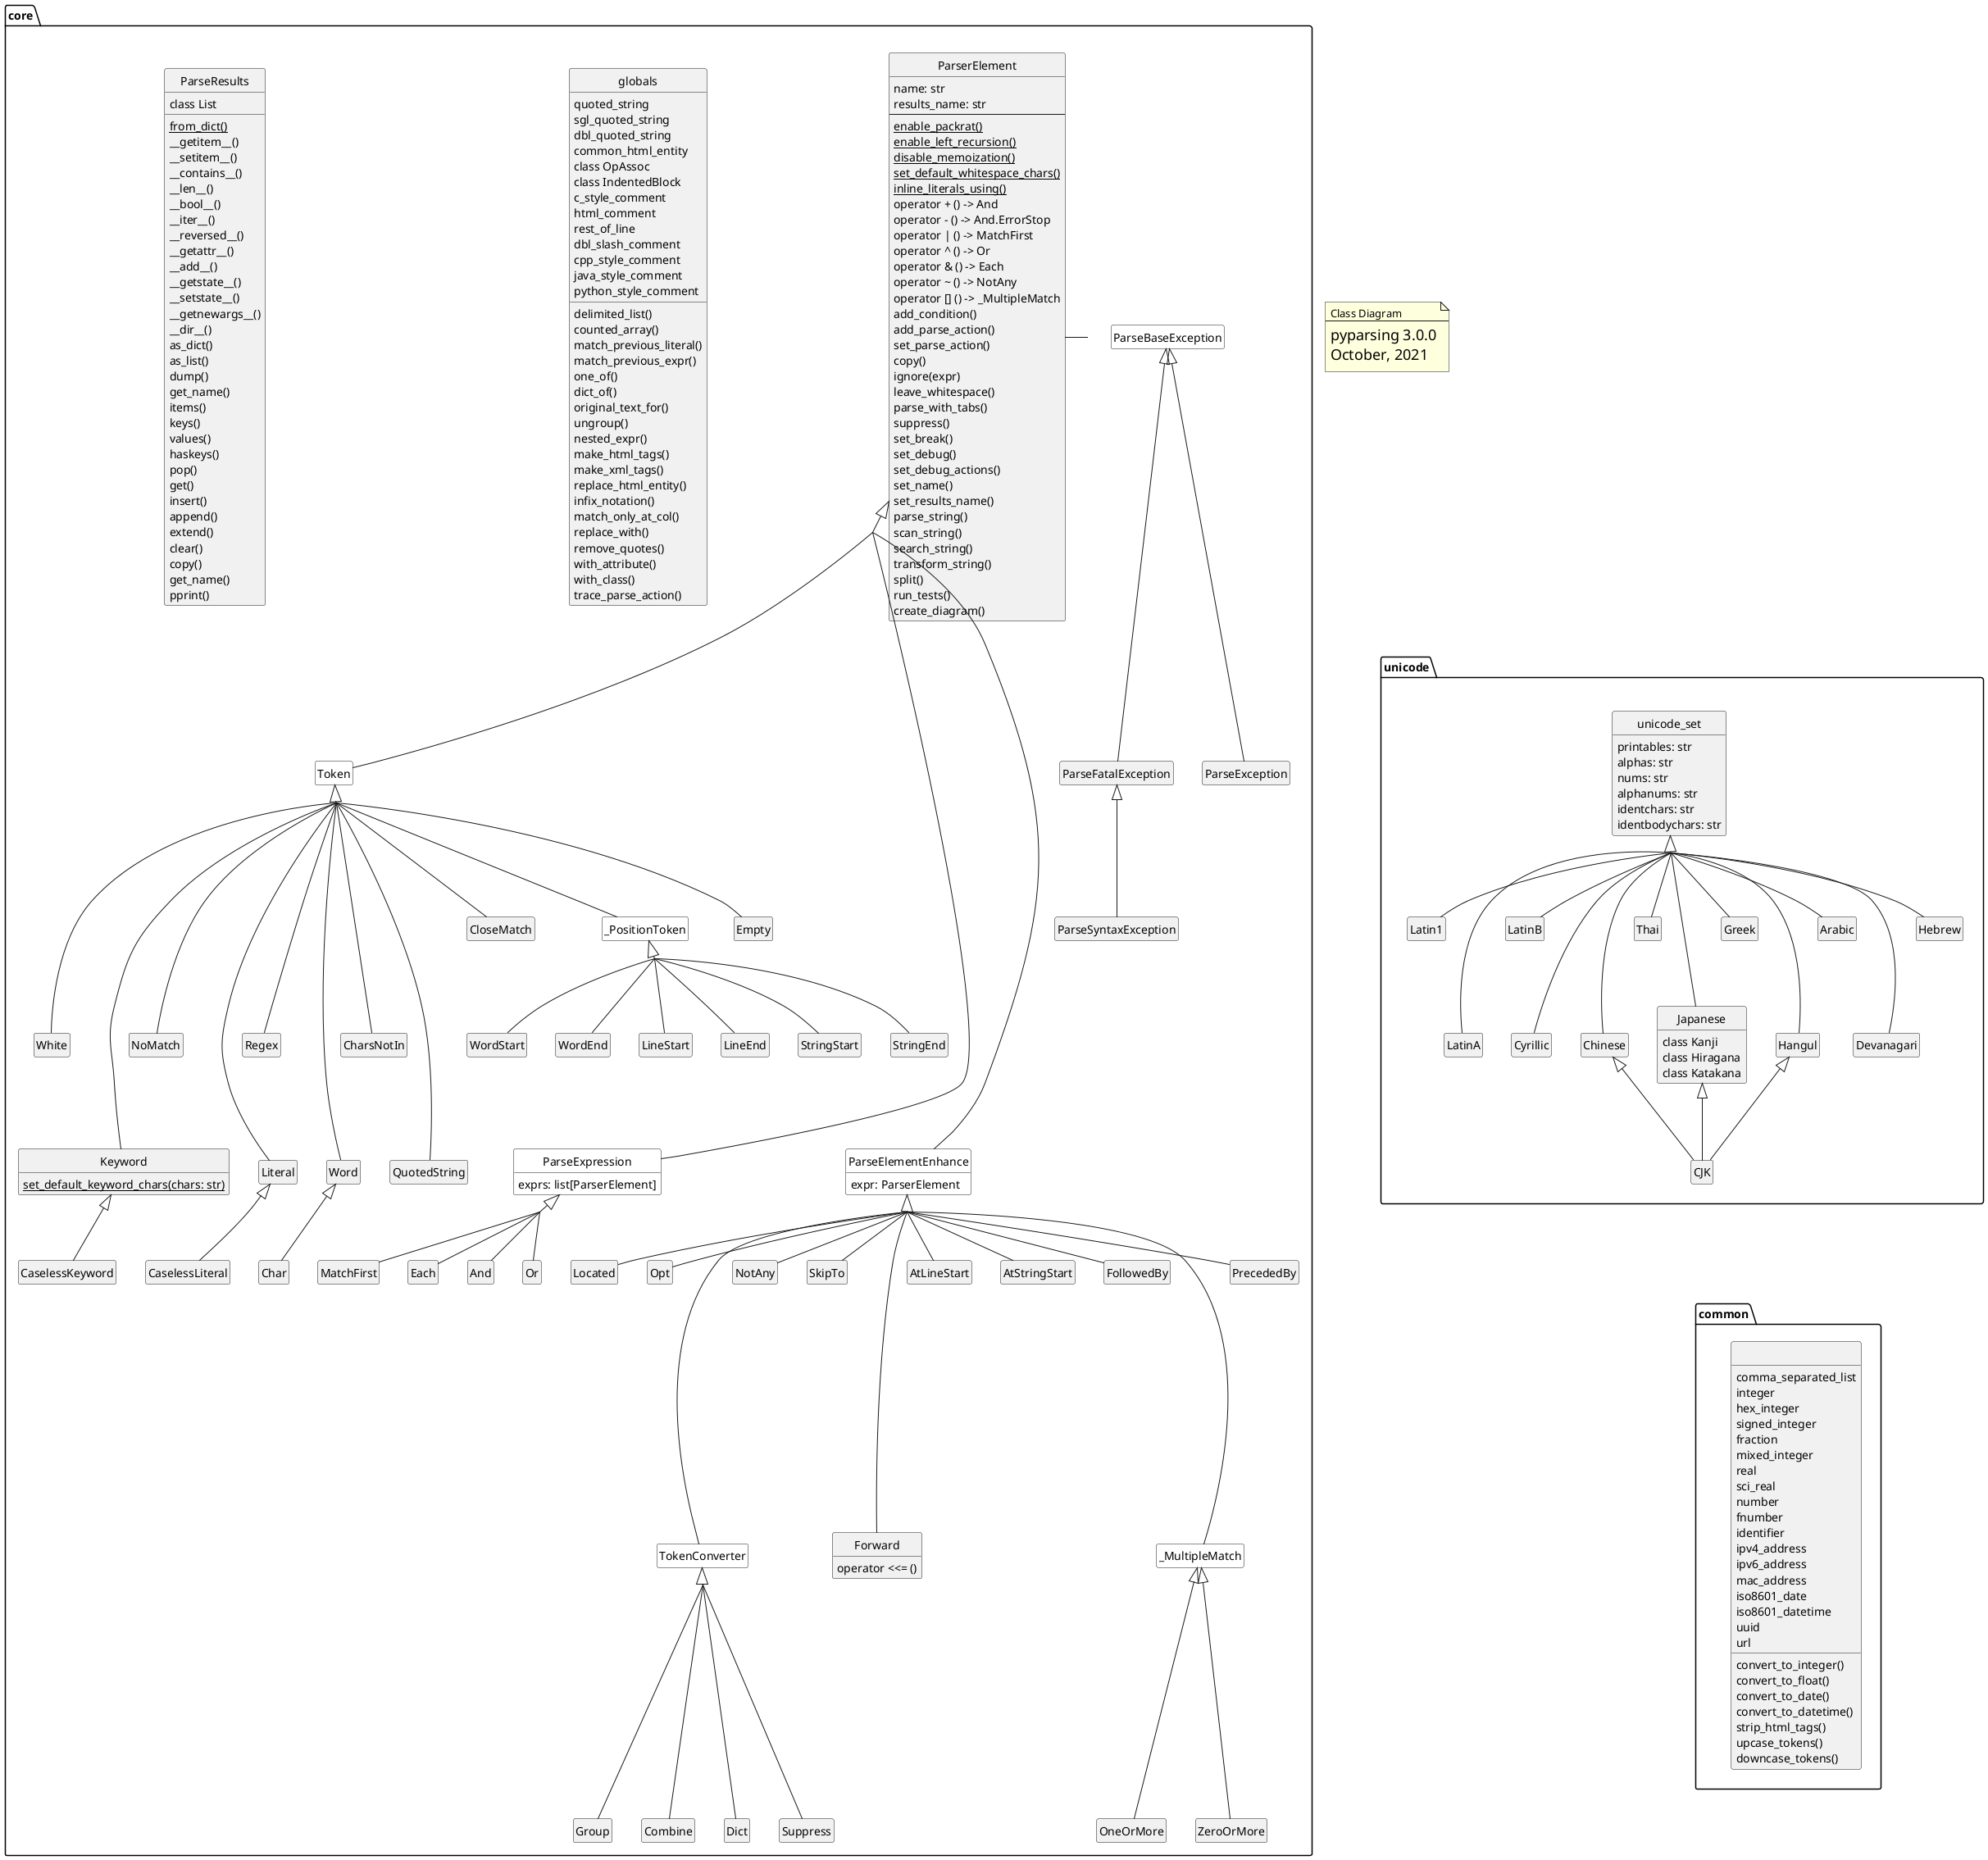 @startuml
'https://plantuml.com/class-diagram

top to bottom direction
hide circle
hide empty members
'hide empty methods
skinparam groupInheritance 3

note as N1
Class Diagram
---
<size 18>pyparsing 3.0.0
<size 18>October, 2021
end note

N1 <-[hidden]- unicode

package core {

class globals {
quoted_string
sgl_quoted_string
dbl_quoted_string
delimited_list()
counted_array()
match_previous_literal()
match_previous_expr()
one_of()
dict_of()
original_text_for()
ungroup()
nested_expr()
make_html_tags()
make_xml_tags()
common_html_entity
replace_html_entity()
class OpAssoc
infix_notation()
class IndentedBlock
c_style_comment
html_comment
rest_of_line
dbl_slash_comment
cpp_style_comment
java_style_comment
python_style_comment
match_only_at_col()
replace_with()
remove_quotes()
with_attribute()
with_class()
trace_parse_action()
}

class ParseResults {
class List
{static}from_dict()
__getitem__()
__setitem__()
__contains__()
__len__()
__bool__()
__iter__()
__reversed__()
__getattr__()
__add__()
__getstate__()
__setstate__()
__getnewargs__()
__dir__()
as_dict()
as_list()
dump()
get_name()
items()
keys()
values()
haskeys()
pop()
get()
insert()
append()
extend()
clear()
copy()
get_name()
pprint()
}

class ParseBaseException #ffffff
class ParseException
class ParseFatalException
class ParseSyntaxException

ParseBaseException <|-- ParseException
ParseBaseException <|-- ParseFatalException
ParseFatalException <|-- ParseSyntaxException

class ParserElement {
name: str
results_name: str
---
{classifier} enable_packrat()
{classifier} enable_left_recursion()
{classifier} disable_memoization()
{classifier} set_default_whitespace_chars()
{classifier} inline_literals_using()
operator + () -> And
operator - () -> And.ErrorStop
operator | () -> MatchFirst
operator ^ () -> Or
operator & () -> Each
operator ~ () -> NotAny
operator [] () -> _MultipleMatch
add_condition()
add_parse_action()
set_parse_action()
copy()
ignore(expr)
leave_whitespace()
parse_with_tabs()
suppress()
set_break()
set_debug()
set_debug_actions()
set_name()
set_results_name()
parse_string()
scan_string()
search_string()
transform_string()
split()
run_tests()
create_diagram()
}
class Token #ffffff
class ParseExpression #ffffff {
exprs: list[ParserElement]
}
class ParseElementEnhance #ffffff {
expr: ParserElement
}
class _PositionToken  #ffffff
class Char
class Empty
class White
class Keyword {
{static} set_default_keyword_chars(chars: str)
}
class CaselessKeyword
class NoMatch
class Literal
class Regex
class Word {
'Word(init_chars: str, body_chars: str, min: int, \nmax: int, exact: int, as_keyword: bool, exclude_chars: str)
}
class CharsNotIn
class QuotedString

class And
class Or
class MatchFirst
class Each

class OneOrMore
class ZeroOrMore
class SkipTo
class Group
class Forward {
operator <<= ()
}

class LineStart
class LineEnd
class StringStart
class StringEnd
class WordStart
class WordEnd
class AtLineStart
class AtStringStart

class FollowedBy
class _MultipleMatch #ffffff
class PrecededBy
class Located
class Opt
class TokenConverter #ffffff

class Combine
class Group
class Dict
class Suppress

ParserElement <|-- Token
ParserElement <|----- ParseExpression
Token <|-- _PositionToken
ParserElement <|----- ParseElementEnhance

'ParseElementEnhance ---> ParserElement
'ParseExpression ---> "*" ParserElement


Token <|-- Empty
Token <|-- CloseMatch
Token <|--- NoMatch
Token <|---- Literal
Token <|---- Word
Token <|---- Keyword
Token <|--- Regex
Token <|--- CharsNotIn
Token <|--- White
Token <|---- QuotedString
Word <|-- Char
Literal <|-- CaselessLiteral
Keyword <|-- CaselessKeyword

ParseExpression <|-- And
ParseExpression <|-- Or
ParseExpression <|-- MatchFirst
ParseExpression <|-- Each

ParseElementEnhance <|-- SkipTo
ParseElementEnhance <|--- Forward
ParseElementEnhance <|-- Located
ParseElementEnhance <|--- _MultipleMatch
_MultipleMatch <|-- OneOrMore
_MultipleMatch <|-- ZeroOrMore
ParseElementEnhance <|-- NotAny
ParseElementEnhance <|-- FollowedBy
ParseElementEnhance <|-- PrecededBy
ParseElementEnhance <|-- Opt
ParseElementEnhance <|--- TokenConverter
ParseElementEnhance <|-- AtStringStart
ParseElementEnhance <|-- AtLineStart
TokenConverter <|-- Group
TokenConverter <|-- Dict
TokenConverter <|-- Suppress
TokenConverter <|-- Combine

_PositionToken <|-- LineStart
_PositionToken <|-- LineEnd
_PositionToken <|-- WordStart
_PositionToken <|-- WordEnd
_PositionToken <|-- StringStart
_PositionToken <|-- StringEnd

}

package common {
class " " {
comma_separated_list
convert_to_integer()
convert_to_float()
integer
hex_integer
signed_integer
fraction
mixed_integer
real
sci_real
number
fnumber
identifier
ipv4_address
ipv6_address
mac_address
convert_to_date()
convert_to_datetime()
iso8601_date
iso8601_datetime
uuid
strip_html_tags()
upcase_tokens()
downcase_tokens()
url
}

}
package unicode {
class unicode_set {
printables: str
alphas: str
nums: str
alphanums: str
identchars: str
identbodychars: str
}
class Latin1
class LatinA
class LatinB
class Cyrillic
class Chinese
class Thai
class Japanese {
class Kanji
class Hiragana
class Katakana
}
class Greek
class Hangul
class Arabic
class Devanagari
class Hebrew
unicode_set <|-- Latin1
unicode_set <|--- LatinA
unicode_set <|-- LatinB
unicode_set <|-- Greek
unicode_set <|--- Cyrillic
unicode_set <|--- Chinese
unicode_set <|--- Japanese
unicode_set <|--- Hangul
Chinese <|-- CJK
Japanese <|-- CJK
Hangul <|-- CJK
unicode_set <|-- Thai
unicode_set <|-- Arabic
unicode_set <|-- Hebrew
unicode_set <|--- Devanagari

}

ParserElement <-[hidden] ParseBaseException
'ParseBaseException <-[hidden] globals
'globals <-[hidden] ParserElement
CJK <-[hidden]-- common

@enduml